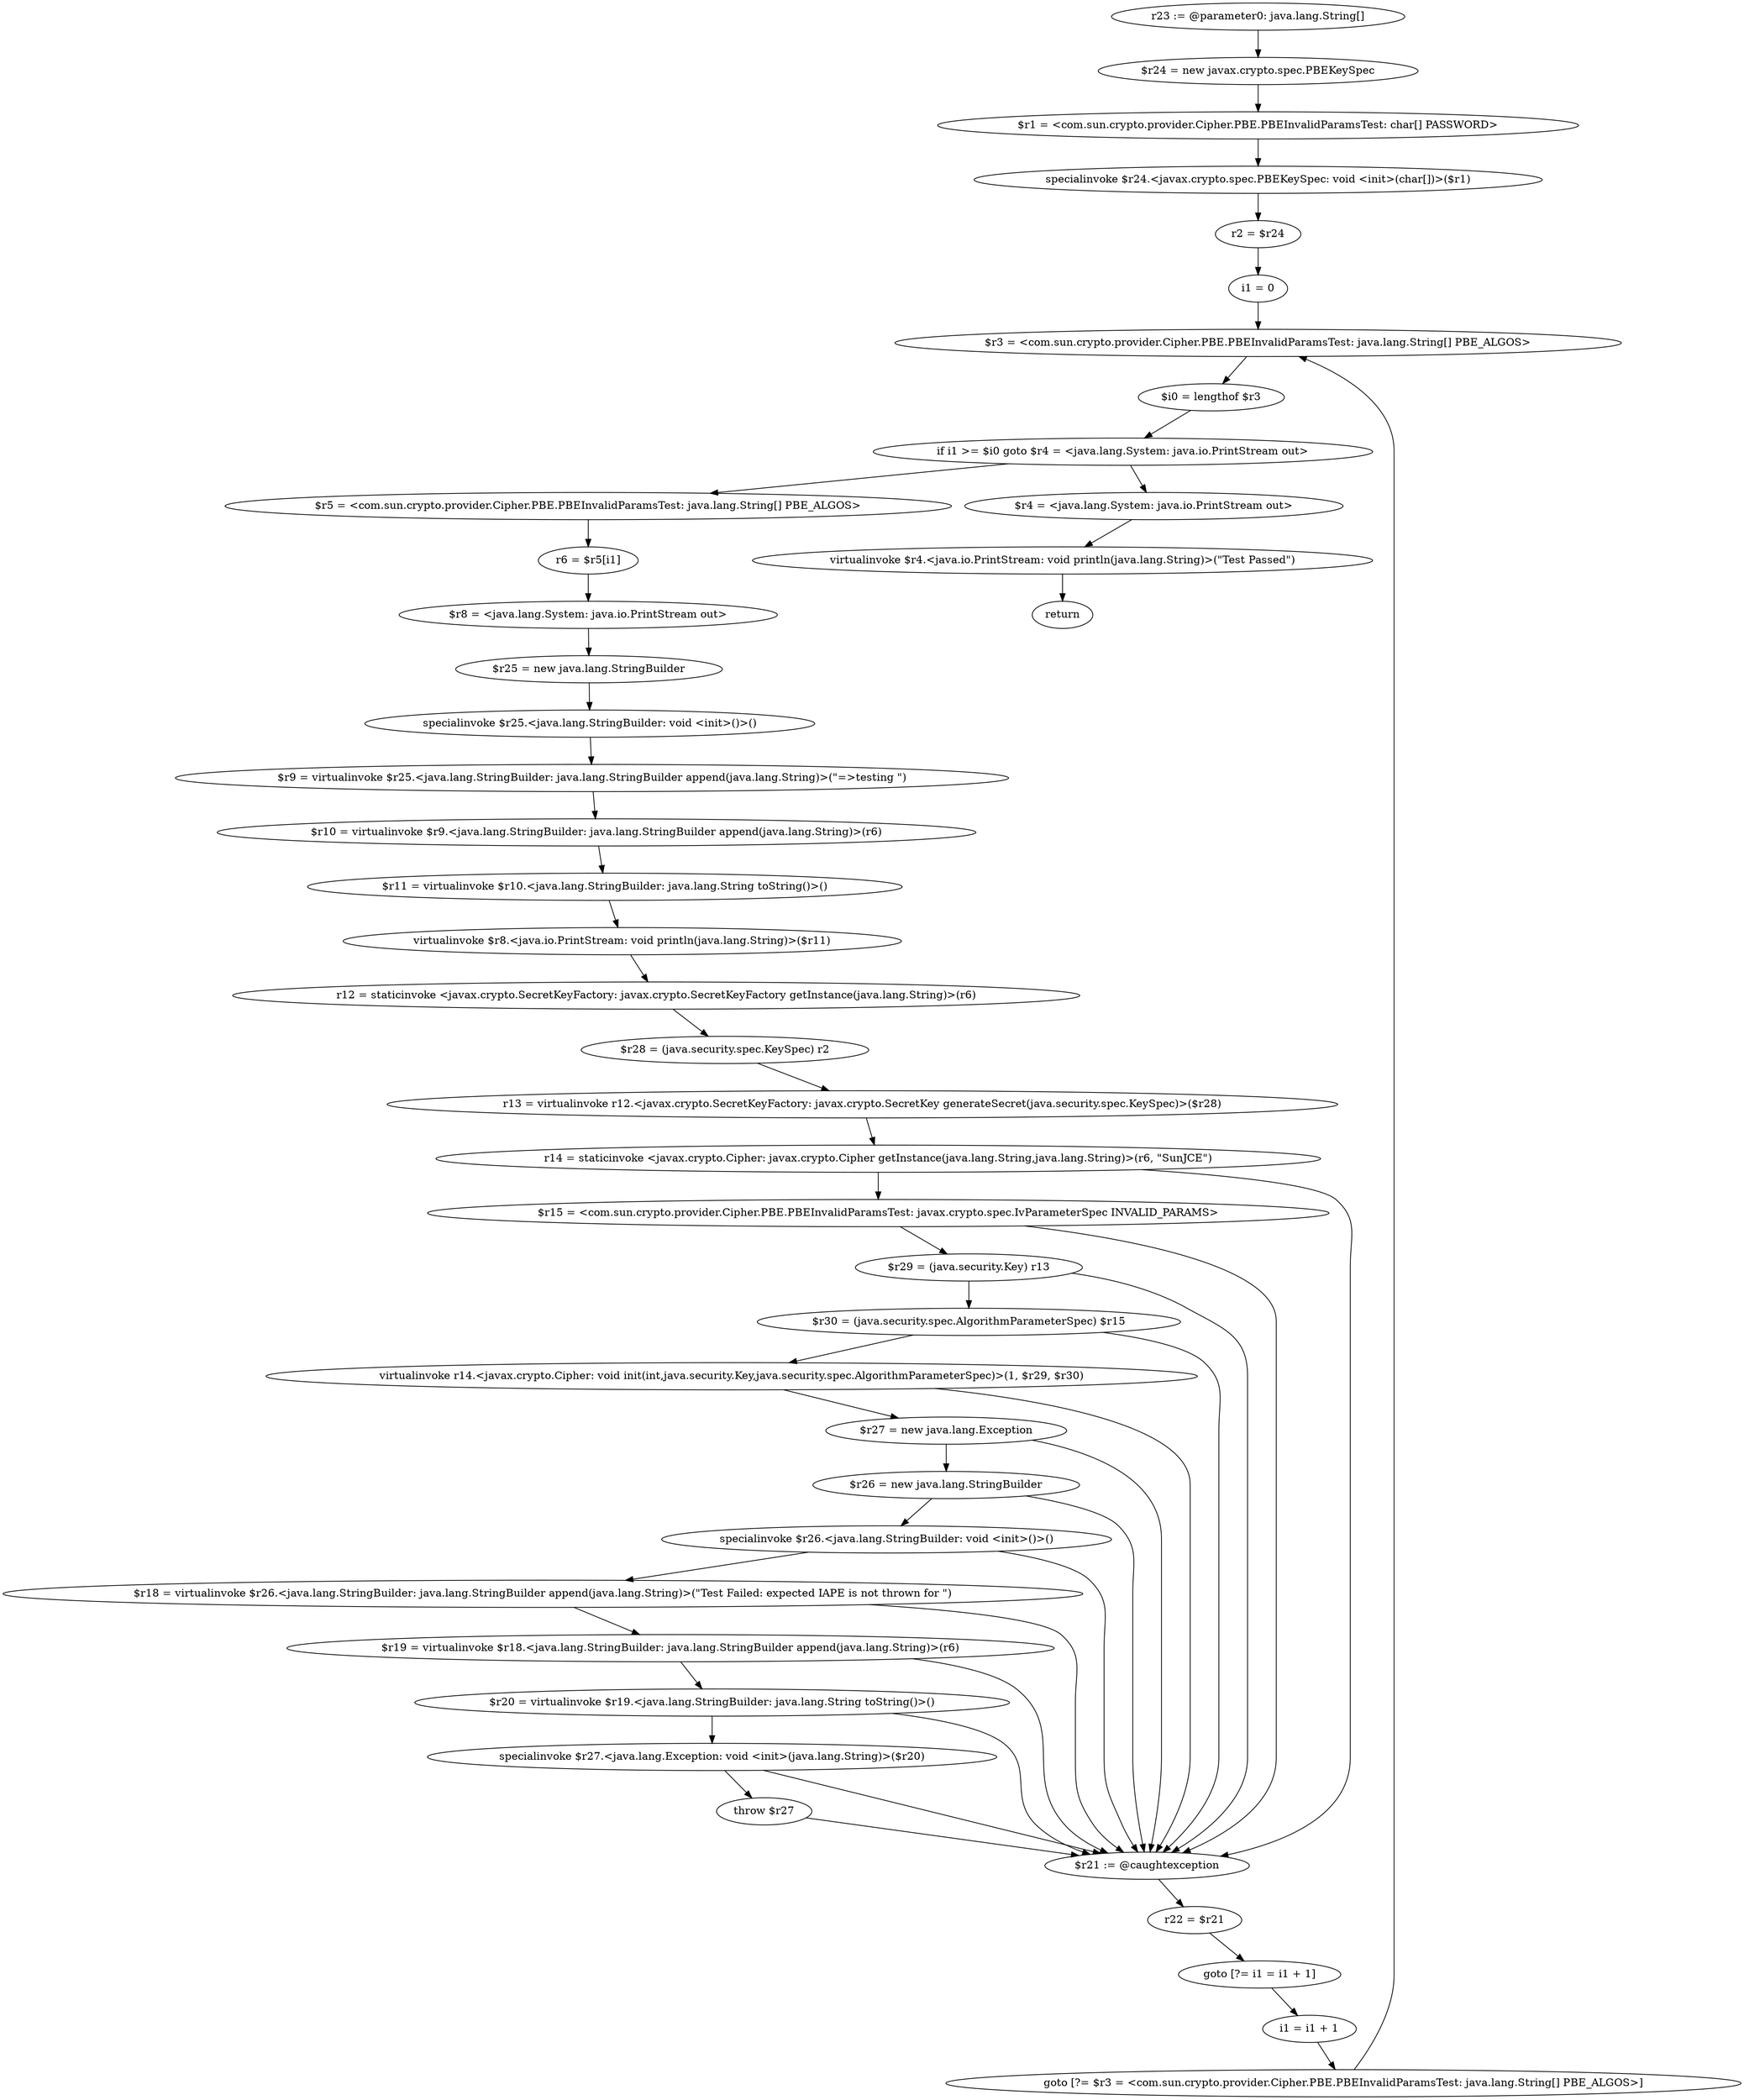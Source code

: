 digraph "unitGraph" {
    "r23 := @parameter0: java.lang.String[]"
    "$r24 = new javax.crypto.spec.PBEKeySpec"
    "$r1 = <com.sun.crypto.provider.Cipher.PBE.PBEInvalidParamsTest: char[] PASSWORD>"
    "specialinvoke $r24.<javax.crypto.spec.PBEKeySpec: void <init>(char[])>($r1)"
    "r2 = $r24"
    "i1 = 0"
    "$r3 = <com.sun.crypto.provider.Cipher.PBE.PBEInvalidParamsTest: java.lang.String[] PBE_ALGOS>"
    "$i0 = lengthof $r3"
    "if i1 >= $i0 goto $r4 = <java.lang.System: java.io.PrintStream out>"
    "$r5 = <com.sun.crypto.provider.Cipher.PBE.PBEInvalidParamsTest: java.lang.String[] PBE_ALGOS>"
    "r6 = $r5[i1]"
    "$r8 = <java.lang.System: java.io.PrintStream out>"
    "$r25 = new java.lang.StringBuilder"
    "specialinvoke $r25.<java.lang.StringBuilder: void <init>()>()"
    "$r9 = virtualinvoke $r25.<java.lang.StringBuilder: java.lang.StringBuilder append(java.lang.String)>(\"=>testing \")"
    "$r10 = virtualinvoke $r9.<java.lang.StringBuilder: java.lang.StringBuilder append(java.lang.String)>(r6)"
    "$r11 = virtualinvoke $r10.<java.lang.StringBuilder: java.lang.String toString()>()"
    "virtualinvoke $r8.<java.io.PrintStream: void println(java.lang.String)>($r11)"
    "r12 = staticinvoke <javax.crypto.SecretKeyFactory: javax.crypto.SecretKeyFactory getInstance(java.lang.String)>(r6)"
    "$r28 = (java.security.spec.KeySpec) r2"
    "r13 = virtualinvoke r12.<javax.crypto.SecretKeyFactory: javax.crypto.SecretKey generateSecret(java.security.spec.KeySpec)>($r28)"
    "r14 = staticinvoke <javax.crypto.Cipher: javax.crypto.Cipher getInstance(java.lang.String,java.lang.String)>(r6, \"SunJCE\")"
    "$r15 = <com.sun.crypto.provider.Cipher.PBE.PBEInvalidParamsTest: javax.crypto.spec.IvParameterSpec INVALID_PARAMS>"
    "$r29 = (java.security.Key) r13"
    "$r30 = (java.security.spec.AlgorithmParameterSpec) $r15"
    "virtualinvoke r14.<javax.crypto.Cipher: void init(int,java.security.Key,java.security.spec.AlgorithmParameterSpec)>(1, $r29, $r30)"
    "$r27 = new java.lang.Exception"
    "$r26 = new java.lang.StringBuilder"
    "specialinvoke $r26.<java.lang.StringBuilder: void <init>()>()"
    "$r18 = virtualinvoke $r26.<java.lang.StringBuilder: java.lang.StringBuilder append(java.lang.String)>(\"Test Failed: expected IAPE is not thrown for \")"
    "$r19 = virtualinvoke $r18.<java.lang.StringBuilder: java.lang.StringBuilder append(java.lang.String)>(r6)"
    "$r20 = virtualinvoke $r19.<java.lang.StringBuilder: java.lang.String toString()>()"
    "specialinvoke $r27.<java.lang.Exception: void <init>(java.lang.String)>($r20)"
    "throw $r27"
    "$r21 := @caughtexception"
    "r22 = $r21"
    "goto [?= i1 = i1 + 1]"
    "i1 = i1 + 1"
    "goto [?= $r3 = <com.sun.crypto.provider.Cipher.PBE.PBEInvalidParamsTest: java.lang.String[] PBE_ALGOS>]"
    "$r4 = <java.lang.System: java.io.PrintStream out>"
    "virtualinvoke $r4.<java.io.PrintStream: void println(java.lang.String)>(\"Test Passed\")"
    "return"
    "r23 := @parameter0: java.lang.String[]"->"$r24 = new javax.crypto.spec.PBEKeySpec";
    "$r24 = new javax.crypto.spec.PBEKeySpec"->"$r1 = <com.sun.crypto.provider.Cipher.PBE.PBEInvalidParamsTest: char[] PASSWORD>";
    "$r1 = <com.sun.crypto.provider.Cipher.PBE.PBEInvalidParamsTest: char[] PASSWORD>"->"specialinvoke $r24.<javax.crypto.spec.PBEKeySpec: void <init>(char[])>($r1)";
    "specialinvoke $r24.<javax.crypto.spec.PBEKeySpec: void <init>(char[])>($r1)"->"r2 = $r24";
    "r2 = $r24"->"i1 = 0";
    "i1 = 0"->"$r3 = <com.sun.crypto.provider.Cipher.PBE.PBEInvalidParamsTest: java.lang.String[] PBE_ALGOS>";
    "$r3 = <com.sun.crypto.provider.Cipher.PBE.PBEInvalidParamsTest: java.lang.String[] PBE_ALGOS>"->"$i0 = lengthof $r3";
    "$i0 = lengthof $r3"->"if i1 >= $i0 goto $r4 = <java.lang.System: java.io.PrintStream out>";
    "if i1 >= $i0 goto $r4 = <java.lang.System: java.io.PrintStream out>"->"$r5 = <com.sun.crypto.provider.Cipher.PBE.PBEInvalidParamsTest: java.lang.String[] PBE_ALGOS>";
    "if i1 >= $i0 goto $r4 = <java.lang.System: java.io.PrintStream out>"->"$r4 = <java.lang.System: java.io.PrintStream out>";
    "$r5 = <com.sun.crypto.provider.Cipher.PBE.PBEInvalidParamsTest: java.lang.String[] PBE_ALGOS>"->"r6 = $r5[i1]";
    "r6 = $r5[i1]"->"$r8 = <java.lang.System: java.io.PrintStream out>";
    "$r8 = <java.lang.System: java.io.PrintStream out>"->"$r25 = new java.lang.StringBuilder";
    "$r25 = new java.lang.StringBuilder"->"specialinvoke $r25.<java.lang.StringBuilder: void <init>()>()";
    "specialinvoke $r25.<java.lang.StringBuilder: void <init>()>()"->"$r9 = virtualinvoke $r25.<java.lang.StringBuilder: java.lang.StringBuilder append(java.lang.String)>(\"=>testing \")";
    "$r9 = virtualinvoke $r25.<java.lang.StringBuilder: java.lang.StringBuilder append(java.lang.String)>(\"=>testing \")"->"$r10 = virtualinvoke $r9.<java.lang.StringBuilder: java.lang.StringBuilder append(java.lang.String)>(r6)";
    "$r10 = virtualinvoke $r9.<java.lang.StringBuilder: java.lang.StringBuilder append(java.lang.String)>(r6)"->"$r11 = virtualinvoke $r10.<java.lang.StringBuilder: java.lang.String toString()>()";
    "$r11 = virtualinvoke $r10.<java.lang.StringBuilder: java.lang.String toString()>()"->"virtualinvoke $r8.<java.io.PrintStream: void println(java.lang.String)>($r11)";
    "virtualinvoke $r8.<java.io.PrintStream: void println(java.lang.String)>($r11)"->"r12 = staticinvoke <javax.crypto.SecretKeyFactory: javax.crypto.SecretKeyFactory getInstance(java.lang.String)>(r6)";
    "r12 = staticinvoke <javax.crypto.SecretKeyFactory: javax.crypto.SecretKeyFactory getInstance(java.lang.String)>(r6)"->"$r28 = (java.security.spec.KeySpec) r2";
    "$r28 = (java.security.spec.KeySpec) r2"->"r13 = virtualinvoke r12.<javax.crypto.SecretKeyFactory: javax.crypto.SecretKey generateSecret(java.security.spec.KeySpec)>($r28)";
    "r13 = virtualinvoke r12.<javax.crypto.SecretKeyFactory: javax.crypto.SecretKey generateSecret(java.security.spec.KeySpec)>($r28)"->"r14 = staticinvoke <javax.crypto.Cipher: javax.crypto.Cipher getInstance(java.lang.String,java.lang.String)>(r6, \"SunJCE\")";
    "r14 = staticinvoke <javax.crypto.Cipher: javax.crypto.Cipher getInstance(java.lang.String,java.lang.String)>(r6, \"SunJCE\")"->"$r15 = <com.sun.crypto.provider.Cipher.PBE.PBEInvalidParamsTest: javax.crypto.spec.IvParameterSpec INVALID_PARAMS>";
    "r14 = staticinvoke <javax.crypto.Cipher: javax.crypto.Cipher getInstance(java.lang.String,java.lang.String)>(r6, \"SunJCE\")"->"$r21 := @caughtexception";
    "$r15 = <com.sun.crypto.provider.Cipher.PBE.PBEInvalidParamsTest: javax.crypto.spec.IvParameterSpec INVALID_PARAMS>"->"$r29 = (java.security.Key) r13";
    "$r15 = <com.sun.crypto.provider.Cipher.PBE.PBEInvalidParamsTest: javax.crypto.spec.IvParameterSpec INVALID_PARAMS>"->"$r21 := @caughtexception";
    "$r29 = (java.security.Key) r13"->"$r30 = (java.security.spec.AlgorithmParameterSpec) $r15";
    "$r29 = (java.security.Key) r13"->"$r21 := @caughtexception";
    "$r30 = (java.security.spec.AlgorithmParameterSpec) $r15"->"virtualinvoke r14.<javax.crypto.Cipher: void init(int,java.security.Key,java.security.spec.AlgorithmParameterSpec)>(1, $r29, $r30)";
    "$r30 = (java.security.spec.AlgorithmParameterSpec) $r15"->"$r21 := @caughtexception";
    "virtualinvoke r14.<javax.crypto.Cipher: void init(int,java.security.Key,java.security.spec.AlgorithmParameterSpec)>(1, $r29, $r30)"->"$r27 = new java.lang.Exception";
    "virtualinvoke r14.<javax.crypto.Cipher: void init(int,java.security.Key,java.security.spec.AlgorithmParameterSpec)>(1, $r29, $r30)"->"$r21 := @caughtexception";
    "$r27 = new java.lang.Exception"->"$r26 = new java.lang.StringBuilder";
    "$r27 = new java.lang.Exception"->"$r21 := @caughtexception";
    "$r26 = new java.lang.StringBuilder"->"specialinvoke $r26.<java.lang.StringBuilder: void <init>()>()";
    "$r26 = new java.lang.StringBuilder"->"$r21 := @caughtexception";
    "specialinvoke $r26.<java.lang.StringBuilder: void <init>()>()"->"$r18 = virtualinvoke $r26.<java.lang.StringBuilder: java.lang.StringBuilder append(java.lang.String)>(\"Test Failed: expected IAPE is not thrown for \")";
    "specialinvoke $r26.<java.lang.StringBuilder: void <init>()>()"->"$r21 := @caughtexception";
    "$r18 = virtualinvoke $r26.<java.lang.StringBuilder: java.lang.StringBuilder append(java.lang.String)>(\"Test Failed: expected IAPE is not thrown for \")"->"$r19 = virtualinvoke $r18.<java.lang.StringBuilder: java.lang.StringBuilder append(java.lang.String)>(r6)";
    "$r18 = virtualinvoke $r26.<java.lang.StringBuilder: java.lang.StringBuilder append(java.lang.String)>(\"Test Failed: expected IAPE is not thrown for \")"->"$r21 := @caughtexception";
    "$r19 = virtualinvoke $r18.<java.lang.StringBuilder: java.lang.StringBuilder append(java.lang.String)>(r6)"->"$r20 = virtualinvoke $r19.<java.lang.StringBuilder: java.lang.String toString()>()";
    "$r19 = virtualinvoke $r18.<java.lang.StringBuilder: java.lang.StringBuilder append(java.lang.String)>(r6)"->"$r21 := @caughtexception";
    "$r20 = virtualinvoke $r19.<java.lang.StringBuilder: java.lang.String toString()>()"->"specialinvoke $r27.<java.lang.Exception: void <init>(java.lang.String)>($r20)";
    "$r20 = virtualinvoke $r19.<java.lang.StringBuilder: java.lang.String toString()>()"->"$r21 := @caughtexception";
    "specialinvoke $r27.<java.lang.Exception: void <init>(java.lang.String)>($r20)"->"throw $r27";
    "specialinvoke $r27.<java.lang.Exception: void <init>(java.lang.String)>($r20)"->"$r21 := @caughtexception";
    "throw $r27"->"$r21 := @caughtexception";
    "$r21 := @caughtexception"->"r22 = $r21";
    "r22 = $r21"->"goto [?= i1 = i1 + 1]";
    "goto [?= i1 = i1 + 1]"->"i1 = i1 + 1";
    "i1 = i1 + 1"->"goto [?= $r3 = <com.sun.crypto.provider.Cipher.PBE.PBEInvalidParamsTest: java.lang.String[] PBE_ALGOS>]";
    "goto [?= $r3 = <com.sun.crypto.provider.Cipher.PBE.PBEInvalidParamsTest: java.lang.String[] PBE_ALGOS>]"->"$r3 = <com.sun.crypto.provider.Cipher.PBE.PBEInvalidParamsTest: java.lang.String[] PBE_ALGOS>";
    "$r4 = <java.lang.System: java.io.PrintStream out>"->"virtualinvoke $r4.<java.io.PrintStream: void println(java.lang.String)>(\"Test Passed\")";
    "virtualinvoke $r4.<java.io.PrintStream: void println(java.lang.String)>(\"Test Passed\")"->"return";
}
